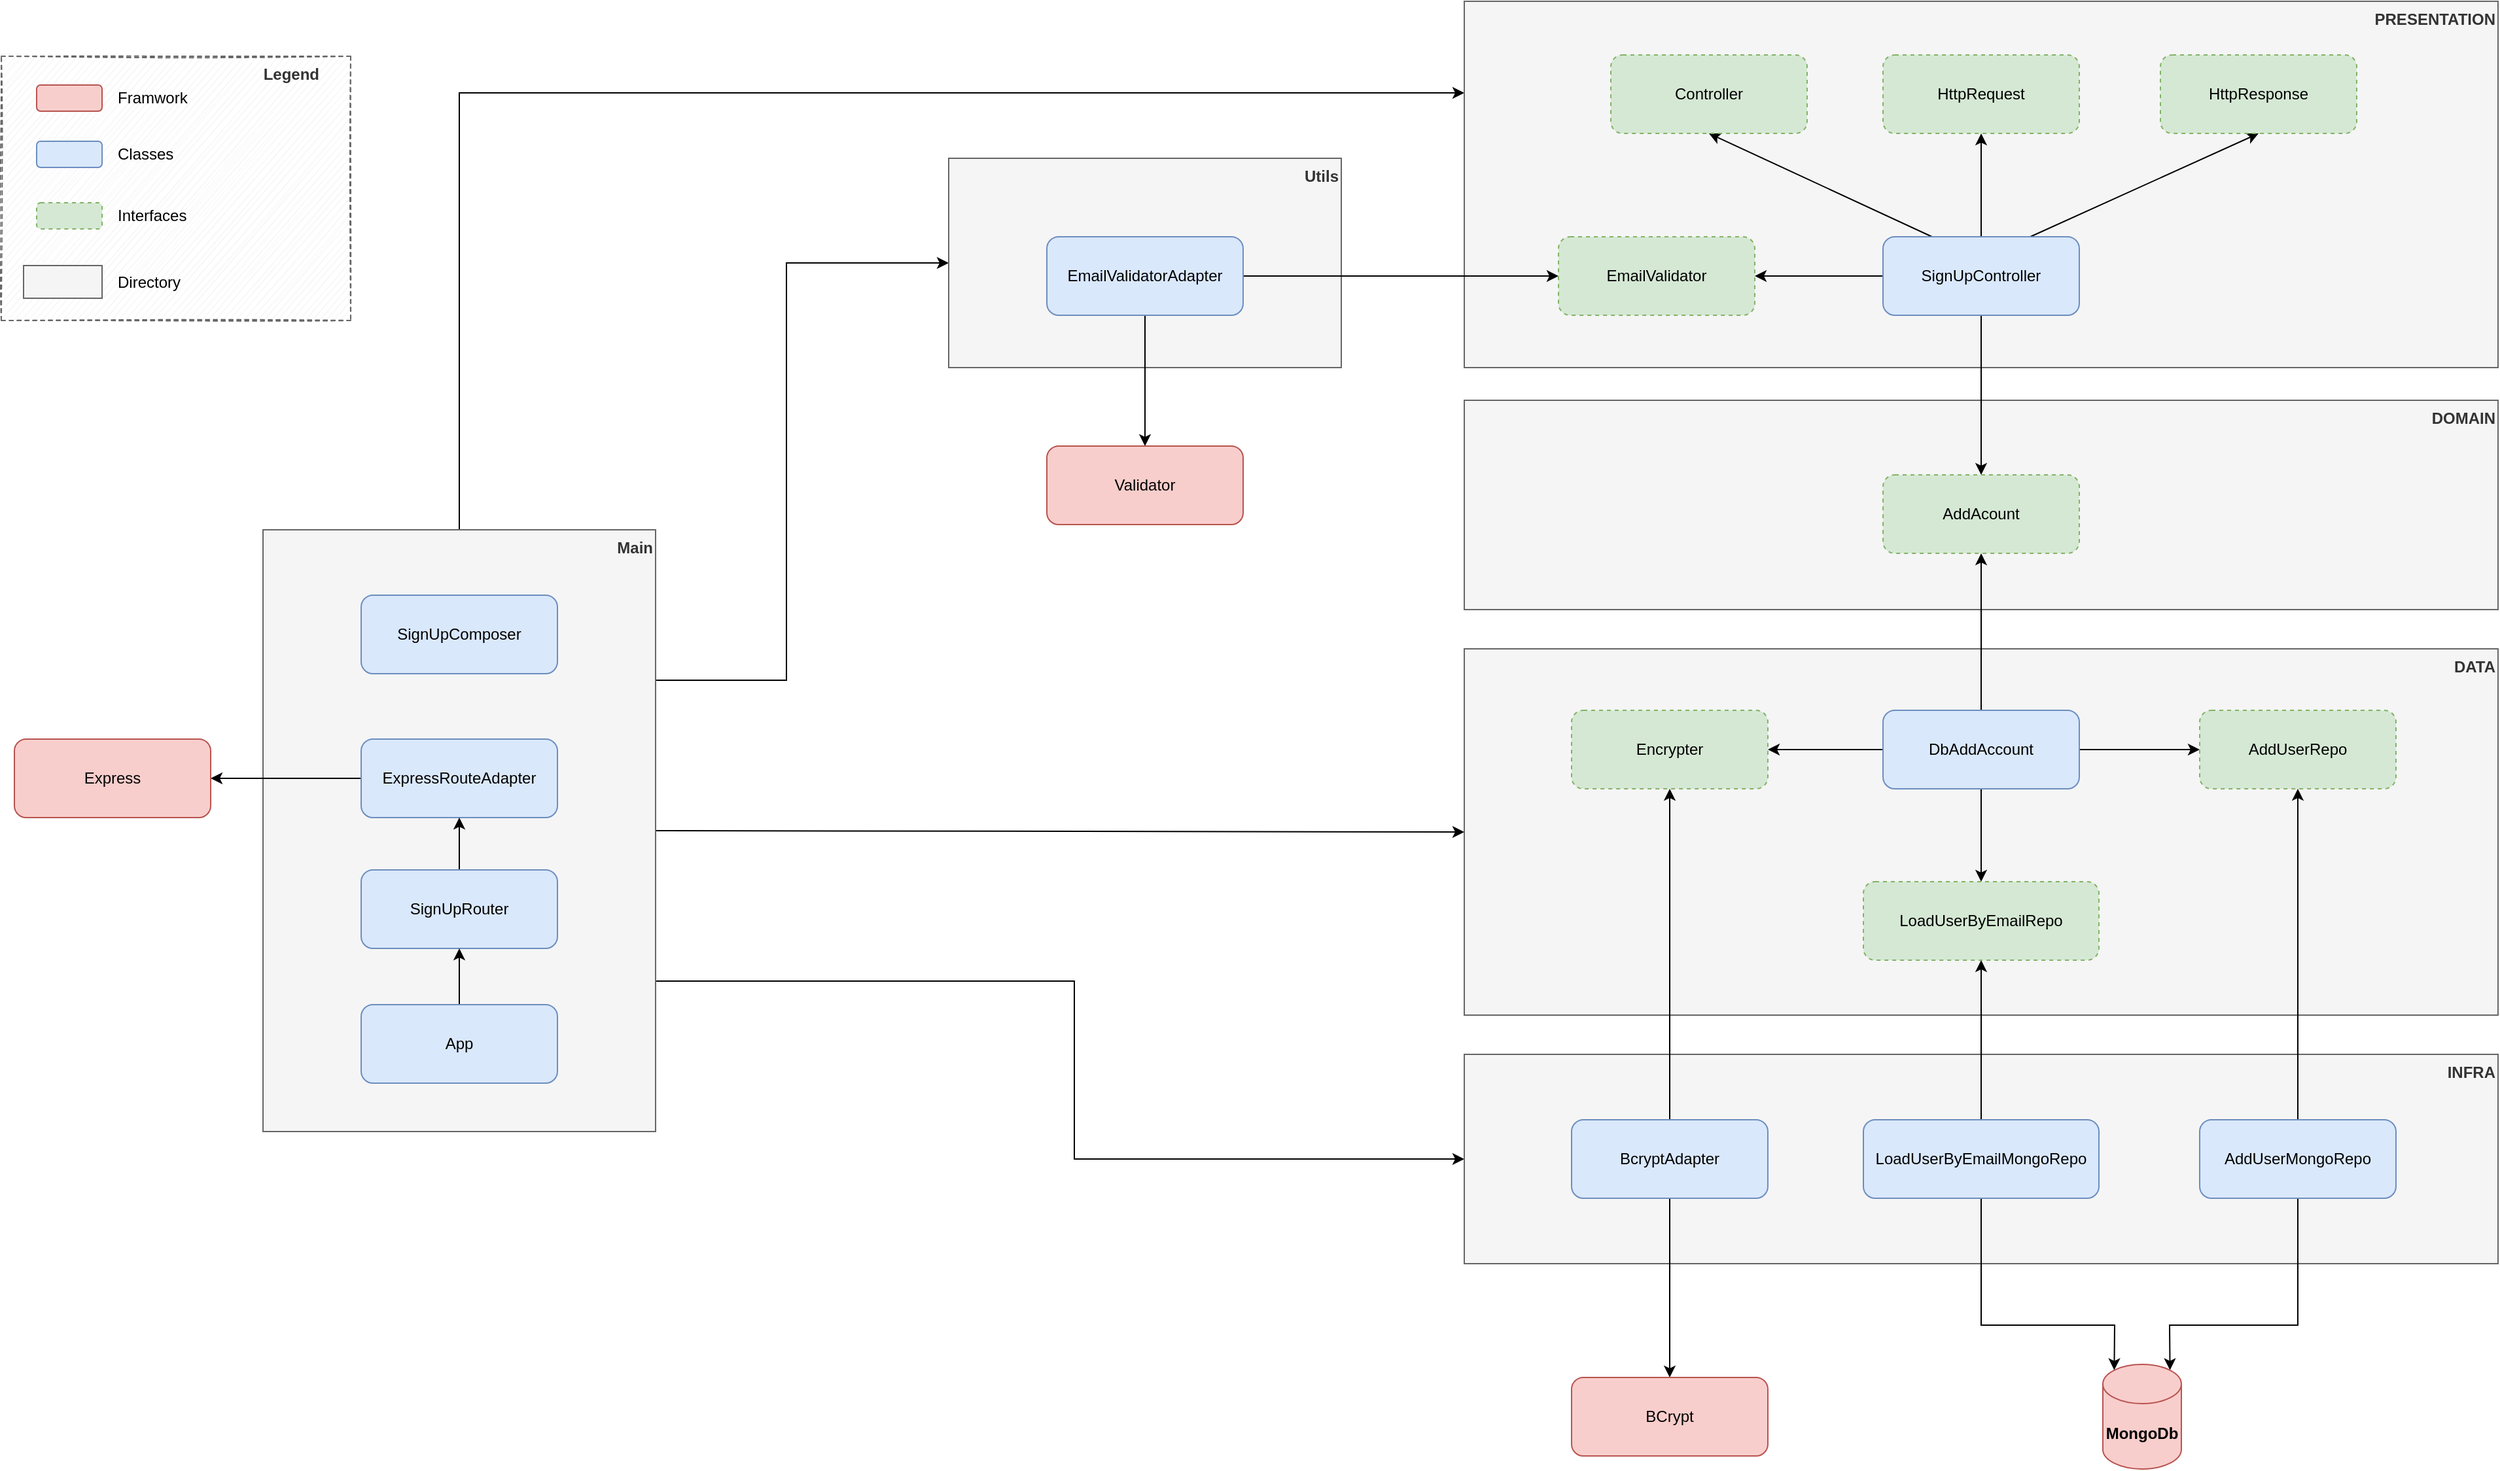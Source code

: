 <mxfile version="14.1.8" type="device"><diagram id="5fNzYxbP-BLR4ADG8kET" name="Page-1"><mxGraphModel dx="6564" dy="1905" grid="1" gridSize="10" guides="1" tooltips="1" connect="1" arrows="1" fold="1" page="1" pageScale="1" pageWidth="827" pageHeight="1169" math="0" shadow="0"><root><mxCell id="0"/><mxCell id="1" parent="0"/><mxCell id="CdVvIX7Qol12C_cq0NCE-58" style="edgeStyle=none;rounded=0;orthogonalLoop=1;jettySize=auto;html=1;exitX=0.5;exitY=0;exitDx=0;exitDy=0;entryX=0;entryY=0.25;entryDx=0;entryDy=0;" edge="1" parent="1" source="CdVvIX7Qol12C_cq0NCE-48" target="CdVvIX7Qol12C_cq0NCE-3"><mxGeometry relative="1" as="geometry"><Array as="points"><mxPoint x="-750" y="188"/></Array></mxGeometry></mxCell><mxCell id="CdVvIX7Qol12C_cq0NCE-59" style="edgeStyle=none;rounded=0;orthogonalLoop=1;jettySize=auto;html=1;exitX=1;exitY=0.25;exitDx=0;exitDy=0;entryX=0;entryY=0.5;entryDx=0;entryDy=0;" edge="1" parent="1" source="CdVvIX7Qol12C_cq0NCE-48" target="CdVvIX7Qol12C_cq0NCE-21"><mxGeometry relative="1" as="geometry"><Array as="points"><mxPoint x="-500" y="637"/><mxPoint x="-500" y="318"/></Array></mxGeometry></mxCell><mxCell id="CdVvIX7Qol12C_cq0NCE-60" style="edgeStyle=none;rounded=0;orthogonalLoop=1;jettySize=auto;html=1;exitX=1;exitY=0.5;exitDx=0;exitDy=0;entryX=0;entryY=0.5;entryDx=0;entryDy=0;" edge="1" parent="1" source="CdVvIX7Qol12C_cq0NCE-48" target="CdVvIX7Qol12C_cq0NCE-22"><mxGeometry relative="1" as="geometry"/></mxCell><mxCell id="CdVvIX7Qol12C_cq0NCE-61" style="edgeStyle=none;rounded=0;orthogonalLoop=1;jettySize=auto;html=1;exitX=1;exitY=0.75;exitDx=0;exitDy=0;entryX=0;entryY=0.5;entryDx=0;entryDy=0;" edge="1" parent="1" source="CdVvIX7Qol12C_cq0NCE-48" target="CdVvIX7Qol12C_cq0NCE-29"><mxGeometry relative="1" as="geometry"><Array as="points"><mxPoint x="-280" y="867"/><mxPoint x="-280" y="1003"/></Array></mxGeometry></mxCell><mxCell id="CdVvIX7Qol12C_cq0NCE-48" value="Main" style="rounded=0;whiteSpace=wrap;html=1;fillColor=#f5f5f5;fontStyle=1;verticalAlign=top;align=right;strokeColor=#666666;fontColor=#333333;" vertex="1" parent="1"><mxGeometry x="-900" y="522" width="300" height="460" as="geometry"/></mxCell><mxCell id="CdVvIX7Qol12C_cq0NCE-45" value="Legend" style="rounded=0;whiteSpace=wrap;html=1;fillColor=#f5f5f5;fontStyle=1;verticalAlign=top;align=right;dashed=1;strokeColor=#666666;fontColor=#333333;spacingRight=22;glass=0;shadow=0;sketch=1;" vertex="1" parent="1"><mxGeometry x="-1100" y="160" width="267" height="202" as="geometry"/></mxCell><mxCell id="CdVvIX7Qol12C_cq0NCE-29" value="INFRA" style="rounded=0;whiteSpace=wrap;html=1;fillColor=#f5f5f5;fontStyle=1;verticalAlign=top;align=right;strokeColor=#666666;fontColor=#333333;" vertex="1" parent="1"><mxGeometry x="18" y="923" width="790" height="160" as="geometry"/></mxCell><mxCell id="CdVvIX7Qol12C_cq0NCE-21" value="Utils" style="rounded=0;whiteSpace=wrap;html=1;fillColor=#f5f5f5;fontStyle=1;verticalAlign=top;align=right;strokeColor=#666666;fontColor=#333333;" vertex="1" parent="1"><mxGeometry x="-376" y="238" width="300" height="160" as="geometry"/></mxCell><mxCell id="CdVvIX7Qol12C_cq0NCE-20" value="DOMAIN" style="rounded=0;whiteSpace=wrap;html=1;fillColor=#f5f5f5;fontStyle=1;verticalAlign=top;align=right;strokeColor=#666666;fontColor=#333333;" vertex="1" parent="1"><mxGeometry x="18" y="423" width="790" height="160" as="geometry"/></mxCell><mxCell id="CdVvIX7Qol12C_cq0NCE-3" value="PRESENTATION" style="rounded=0;whiteSpace=wrap;html=1;fillColor=#f5f5f5;fontStyle=1;verticalAlign=top;align=right;strokeColor=#666666;fontColor=#333333;" vertex="1" parent="1"><mxGeometry x="18" y="118" width="790" height="280" as="geometry"/></mxCell><mxCell id="CdVvIX7Qol12C_cq0NCE-14" style="edgeStyle=none;rounded=0;orthogonalLoop=1;jettySize=auto;html=1;exitX=0;exitY=0.5;exitDx=0;exitDy=0;entryX=1;entryY=0.5;entryDx=0;entryDy=0;" edge="1" parent="1" source="CdVvIX7Qol12C_cq0NCE-2" target="CdVvIX7Qol12C_cq0NCE-12"><mxGeometry relative="1" as="geometry"/></mxCell><mxCell id="CdVvIX7Qol12C_cq0NCE-15" style="edgeStyle=none;rounded=0;orthogonalLoop=1;jettySize=auto;html=1;entryX=0.5;entryY=1;entryDx=0;entryDy=0;exitX=0.25;exitY=0;exitDx=0;exitDy=0;" edge="1" parent="1" source="CdVvIX7Qol12C_cq0NCE-2" target="CdVvIX7Qol12C_cq0NCE-13"><mxGeometry relative="1" as="geometry"><mxPoint x="-190" y="438" as="sourcePoint"/></mxGeometry></mxCell><mxCell id="CdVvIX7Qol12C_cq0NCE-19" style="edgeStyle=none;rounded=0;orthogonalLoop=1;jettySize=auto;html=1;exitX=0.5;exitY=1;exitDx=0;exitDy=0;entryX=0.5;entryY=0;entryDx=0;entryDy=0;" edge="1" parent="1" source="CdVvIX7Qol12C_cq0NCE-2" target="CdVvIX7Qol12C_cq0NCE-18"><mxGeometry relative="1" as="geometry"/></mxCell><mxCell id="CdVvIX7Qol12C_cq0NCE-51" style="edgeStyle=none;rounded=0;orthogonalLoop=1;jettySize=auto;html=1;exitX=0.5;exitY=0;exitDx=0;exitDy=0;entryX=0.5;entryY=1;entryDx=0;entryDy=0;" edge="1" parent="1" source="CdVvIX7Qol12C_cq0NCE-2" target="CdVvIX7Qol12C_cq0NCE-49"><mxGeometry relative="1" as="geometry"/></mxCell><mxCell id="CdVvIX7Qol12C_cq0NCE-52" style="edgeStyle=none;rounded=0;orthogonalLoop=1;jettySize=auto;html=1;exitX=0.75;exitY=0;exitDx=0;exitDy=0;entryX=0.5;entryY=1;entryDx=0;entryDy=0;" edge="1" parent="1" source="CdVvIX7Qol12C_cq0NCE-2" target="CdVvIX7Qol12C_cq0NCE-50"><mxGeometry relative="1" as="geometry"/></mxCell><mxCell id="CdVvIX7Qol12C_cq0NCE-2" value="SignUpController" style="rounded=1;whiteSpace=wrap;html=1;fontFamily=Arial;fontSource=https%3A%2F%2Ffonts.googleapis.com%2Fcss%3Ffamily%3DArial;fillColor=#dae8fc;strokeColor=#6c8ebf;" vertex="1" parent="1"><mxGeometry x="338" y="298" width="150" height="60" as="geometry"/></mxCell><mxCell id="CdVvIX7Qol12C_cq0NCE-11" style="edgeStyle=none;rounded=0;orthogonalLoop=1;jettySize=auto;html=1;exitX=0.5;exitY=1;exitDx=0;exitDy=0;entryX=0.5;entryY=0;entryDx=0;entryDy=0;" edge="1" parent="1" source="CdVvIX7Qol12C_cq0NCE-4" target="CdVvIX7Qol12C_cq0NCE-10"><mxGeometry relative="1" as="geometry"/></mxCell><mxCell id="CdVvIX7Qol12C_cq0NCE-17" style="edgeStyle=none;rounded=0;orthogonalLoop=1;jettySize=auto;html=1;exitX=1;exitY=0.5;exitDx=0;exitDy=0;entryX=0;entryY=0.5;entryDx=0;entryDy=0;" edge="1" parent="1" source="CdVvIX7Qol12C_cq0NCE-4" target="CdVvIX7Qol12C_cq0NCE-12"><mxGeometry relative="1" as="geometry"><mxPoint x="-10.0" y="328" as="sourcePoint"/></mxGeometry></mxCell><mxCell id="CdVvIX7Qol12C_cq0NCE-4" value="EmailValidatorAdapter" style="rounded=1;whiteSpace=wrap;html=1;fontFamily=Arial;fontSource=https%3A%2F%2Ffonts.googleapis.com%2Fcss%3Ffamily%3DArial;fillColor=#dae8fc;strokeColor=#6c8ebf;" vertex="1" parent="1"><mxGeometry x="-301" y="298" width="150" height="60" as="geometry"/></mxCell><mxCell id="CdVvIX7Qol12C_cq0NCE-9" style="edgeStyle=none;rounded=0;orthogonalLoop=1;jettySize=auto;html=1;exitX=0;exitY=0.5;exitDx=0;exitDy=0;entryX=1;entryY=0.5;entryDx=0;entryDy=0;" edge="1" parent="1" source="CdVvIX7Qol12C_cq0NCE-5" target="CdVvIX7Qol12C_cq0NCE-8"><mxGeometry relative="1" as="geometry"/></mxCell><mxCell id="CdVvIX7Qol12C_cq0NCE-5" value="ExpressRouteAdapter" style="rounded=1;whiteSpace=wrap;html=1;fontFamily=Arial;fontSource=https%3A%2F%2Ffonts.googleapis.com%2Fcss%3Ffamily%3DArial;fillColor=#dae8fc;strokeColor=#6c8ebf;" vertex="1" parent="1"><mxGeometry x="-825" y="682" width="150" height="60" as="geometry"/></mxCell><mxCell id="CdVvIX7Qol12C_cq0NCE-8" value="Express" style="rounded=1;whiteSpace=wrap;html=1;fontFamily=Arial;fontSource=https%3A%2F%2Ffonts.googleapis.com%2Fcss%3Ffamily%3DArial;fillColor=#f8cecc;strokeColor=#b85450;" vertex="1" parent="1"><mxGeometry x="-1090" y="682" width="150" height="60" as="geometry"/></mxCell><mxCell id="CdVvIX7Qol12C_cq0NCE-10" value="Validator" style="rounded=1;whiteSpace=wrap;html=1;fontFamily=Arial;fontSource=https%3A%2F%2Ffonts.googleapis.com%2Fcss%3Ffamily%3DArial;fillColor=#f8cecc;strokeColor=#b85450;" vertex="1" parent="1"><mxGeometry x="-301" y="458" width="150" height="60" as="geometry"/></mxCell><mxCell id="CdVvIX7Qol12C_cq0NCE-12" value="EmailValidator" style="rounded=1;whiteSpace=wrap;html=1;fontFamily=Arial;fontSource=https%3A%2F%2Ffonts.googleapis.com%2Fcss%3Ffamily%3DArial;dashed=1;fillColor=#d5e8d4;strokeColor=#82b366;" vertex="1" parent="1"><mxGeometry x="90" y="298" width="150" height="60" as="geometry"/></mxCell><mxCell id="CdVvIX7Qol12C_cq0NCE-13" value="Controller" style="rounded=1;whiteSpace=wrap;html=1;fontFamily=Arial;fontSource=https%3A%2F%2Ffonts.googleapis.com%2Fcss%3Ffamily%3DArial;dashed=1;fillColor=#d5e8d4;strokeColor=#82b366;" vertex="1" parent="1"><mxGeometry x="130" y="159" width="150" height="60" as="geometry"/></mxCell><mxCell id="CdVvIX7Qol12C_cq0NCE-18" value="AddAcount" style="rounded=1;whiteSpace=wrap;html=1;fontFamily=Arial;fontSource=https%3A%2F%2Ffonts.googleapis.com%2Fcss%3Ffamily%3DArial;fillColor=#d5e8d4;strokeColor=#82b366;dashed=1;" vertex="1" parent="1"><mxGeometry x="338" y="480" width="150" height="60" as="geometry"/></mxCell><mxCell id="CdVvIX7Qol12C_cq0NCE-22" value="DATA" style="rounded=0;whiteSpace=wrap;html=1;fillColor=#f5f5f5;fontStyle=1;verticalAlign=top;align=right;strokeColor=#666666;fontColor=#333333;" vertex="1" parent="1"><mxGeometry x="18" y="613" width="790" height="280" as="geometry"/></mxCell><mxCell id="CdVvIX7Qol12C_cq0NCE-26" style="edgeStyle=none;rounded=0;orthogonalLoop=1;jettySize=auto;html=1;exitX=0.5;exitY=0;exitDx=0;exitDy=0;entryX=0.5;entryY=1;entryDx=0;entryDy=0;" edge="1" parent="1" source="CdVvIX7Qol12C_cq0NCE-23" target="CdVvIX7Qol12C_cq0NCE-18"><mxGeometry relative="1" as="geometry"/></mxCell><mxCell id="CdVvIX7Qol12C_cq0NCE-27" style="edgeStyle=none;rounded=0;orthogonalLoop=1;jettySize=auto;html=1;exitX=1;exitY=0.5;exitDx=0;exitDy=0;entryX=0;entryY=0.5;entryDx=0;entryDy=0;" edge="1" parent="1" source="CdVvIX7Qol12C_cq0NCE-23" target="CdVvIX7Qol12C_cq0NCE-25"><mxGeometry relative="1" as="geometry"/></mxCell><mxCell id="CdVvIX7Qol12C_cq0NCE-28" style="edgeStyle=none;rounded=0;orthogonalLoop=1;jettySize=auto;html=1;exitX=0;exitY=0.5;exitDx=0;exitDy=0;entryX=1;entryY=0.5;entryDx=0;entryDy=0;" edge="1" parent="1" source="CdVvIX7Qol12C_cq0NCE-23" target="CdVvIX7Qol12C_cq0NCE-24"><mxGeometry relative="1" as="geometry"/></mxCell><mxCell id="CdVvIX7Qol12C_cq0NCE-65" style="edgeStyle=none;rounded=0;orthogonalLoop=1;jettySize=auto;html=1;exitX=0.5;exitY=1;exitDx=0;exitDy=0;entryX=0.5;entryY=0;entryDx=0;entryDy=0;" edge="1" parent="1" source="CdVvIX7Qol12C_cq0NCE-23" target="CdVvIX7Qol12C_cq0NCE-64"><mxGeometry relative="1" as="geometry"/></mxCell><mxCell id="CdVvIX7Qol12C_cq0NCE-23" value="DbAddAccount" style="rounded=1;whiteSpace=wrap;html=1;fontFamily=Arial;fontSource=https%3A%2F%2Ffonts.googleapis.com%2Fcss%3Ffamily%3DArial;fillColor=#dae8fc;strokeColor=#6c8ebf;" vertex="1" parent="1"><mxGeometry x="338" y="660" width="150" height="60" as="geometry"/></mxCell><mxCell id="CdVvIX7Qol12C_cq0NCE-24" value="Encrypter" style="rounded=1;whiteSpace=wrap;html=1;fontFamily=Arial;fontSource=https%3A%2F%2Ffonts.googleapis.com%2Fcss%3Ffamily%3DArial;dashed=1;fillColor=#d5e8d4;strokeColor=#82b366;" vertex="1" parent="1"><mxGeometry x="100" y="660" width="150" height="60" as="geometry"/></mxCell><mxCell id="CdVvIX7Qol12C_cq0NCE-25" value="AddUserRepo" style="rounded=1;whiteSpace=wrap;html=1;fontFamily=Arial;fontSource=https%3A%2F%2Ffonts.googleapis.com%2Fcss%3Ffamily%3DArial;dashed=1;fillColor=#d5e8d4;strokeColor=#82b366;" vertex="1" parent="1"><mxGeometry x="580" y="660" width="150" height="60" as="geometry"/></mxCell><mxCell id="CdVvIX7Qol12C_cq0NCE-35" style="edgeStyle=none;rounded=0;orthogonalLoop=1;jettySize=auto;html=1;exitX=0.5;exitY=1;exitDx=0;exitDy=0;entryX=0.5;entryY=0;entryDx=0;entryDy=0;" edge="1" parent="1" source="CdVvIX7Qol12C_cq0NCE-30" target="CdVvIX7Qol12C_cq0NCE-32"><mxGeometry relative="1" as="geometry"/></mxCell><mxCell id="CdVvIX7Qol12C_cq0NCE-36" style="edgeStyle=none;rounded=0;orthogonalLoop=1;jettySize=auto;html=1;exitX=0.5;exitY=0;exitDx=0;exitDy=0;entryX=0.5;entryY=1;entryDx=0;entryDy=0;" edge="1" parent="1" source="CdVvIX7Qol12C_cq0NCE-30" target="CdVvIX7Qol12C_cq0NCE-24"><mxGeometry relative="1" as="geometry"/></mxCell><mxCell id="CdVvIX7Qol12C_cq0NCE-30" value="BcryptAdapter" style="rounded=1;whiteSpace=wrap;html=1;fontFamily=Arial;fontSource=https%3A%2F%2Ffonts.googleapis.com%2Fcss%3Ffamily%3DArial;fillColor=#dae8fc;strokeColor=#6c8ebf;" vertex="1" parent="1"><mxGeometry x="100" y="973" width="150" height="60" as="geometry"/></mxCell><mxCell id="CdVvIX7Qol12C_cq0NCE-34" style="edgeStyle=none;rounded=0;orthogonalLoop=1;jettySize=auto;html=1;exitX=0.5;exitY=1;exitDx=0;exitDy=0;entryX=0.855;entryY=0;entryDx=0;entryDy=4.35;entryPerimeter=0;" edge="1" parent="1" source="CdVvIX7Qol12C_cq0NCE-31" target="CdVvIX7Qol12C_cq0NCE-33"><mxGeometry relative="1" as="geometry"><Array as="points"><mxPoint x="655" y="1130"/><mxPoint x="557" y="1130"/></Array></mxGeometry></mxCell><mxCell id="CdVvIX7Qol12C_cq0NCE-37" style="edgeStyle=none;rounded=0;orthogonalLoop=1;jettySize=auto;html=1;exitX=0.5;exitY=0;exitDx=0;exitDy=0;entryX=0.5;entryY=1;entryDx=0;entryDy=0;" edge="1" parent="1" source="CdVvIX7Qol12C_cq0NCE-31" target="CdVvIX7Qol12C_cq0NCE-25"><mxGeometry relative="1" as="geometry"/></mxCell><mxCell id="CdVvIX7Qol12C_cq0NCE-31" value="AddUserMongoRepo" style="rounded=1;whiteSpace=wrap;html=1;fontFamily=Arial;fontSource=https%3A%2F%2Ffonts.googleapis.com%2Fcss%3Ffamily%3DArial;fillColor=#dae8fc;strokeColor=#6c8ebf;" vertex="1" parent="1"><mxGeometry x="580" y="973" width="150" height="60" as="geometry"/></mxCell><mxCell id="CdVvIX7Qol12C_cq0NCE-32" value="BCrypt" style="rounded=1;whiteSpace=wrap;html=1;fontFamily=Arial;fontSource=https%3A%2F%2Ffonts.googleapis.com%2Fcss%3Ffamily%3DArial;fillColor=#f8cecc;strokeColor=#b85450;" vertex="1" parent="1"><mxGeometry x="100" y="1170" width="150" height="60" as="geometry"/></mxCell><mxCell id="CdVvIX7Qol12C_cq0NCE-33" value="MongoDb" style="shape=cylinder3;whiteSpace=wrap;html=1;boundedLbl=1;backgroundOutline=1;size=15;fillColor=#f8cecc;align=center;fontStyle=1;strokeColor=#b85450;" vertex="1" parent="1"><mxGeometry x="506" y="1160" width="60" height="80" as="geometry"/></mxCell><mxCell id="CdVvIX7Qol12C_cq0NCE-38" value="" style="rounded=1;whiteSpace=wrap;html=1;fontFamily=Arial;fontSource=https%3A%2F%2Ffonts.googleapis.com%2Fcss%3Ffamily%3DArial;fillColor=#f8cecc;strokeColor=#b85450;" vertex="1" parent="1"><mxGeometry x="-1073" y="182" width="50" height="20" as="geometry"/></mxCell><mxCell id="CdVvIX7Qol12C_cq0NCE-39" value="" style="rounded=1;whiteSpace=wrap;html=1;fontFamily=Arial;fontSource=https%3A%2F%2Ffonts.googleapis.com%2Fcss%3Ffamily%3DArial;fillColor=#dae8fc;strokeColor=#6c8ebf;" vertex="1" parent="1"><mxGeometry x="-1073" y="225" width="50" height="20" as="geometry"/></mxCell><mxCell id="CdVvIX7Qol12C_cq0NCE-40" value="" style="rounded=1;whiteSpace=wrap;html=1;fontFamily=Arial;fontSource=https%3A%2F%2Ffonts.googleapis.com%2Fcss%3Ffamily%3DArial;dashed=1;fillColor=#d5e8d4;strokeColor=#82b366;" vertex="1" parent="1"><mxGeometry x="-1073" y="272" width="50" height="20" as="geometry"/></mxCell><mxCell id="CdVvIX7Qol12C_cq0NCE-42" value="Framwork" style="text;html=1;strokeColor=none;fillColor=none;align=left;verticalAlign=middle;whiteSpace=wrap;rounded=0;" vertex="1" parent="1"><mxGeometry x="-1013" y="182" width="100" height="20" as="geometry"/></mxCell><mxCell id="CdVvIX7Qol12C_cq0NCE-43" value="Classes" style="text;html=1;strokeColor=none;fillColor=none;align=left;verticalAlign=middle;whiteSpace=wrap;rounded=0;" vertex="1" parent="1"><mxGeometry x="-1013" y="225" width="100" height="20" as="geometry"/></mxCell><mxCell id="CdVvIX7Qol12C_cq0NCE-44" value="Interfaces" style="text;html=1;strokeColor=none;fillColor=none;align=left;verticalAlign=middle;whiteSpace=wrap;rounded=0;" vertex="1" parent="1"><mxGeometry x="-1013" y="272" width="100" height="20" as="geometry"/></mxCell><mxCell id="CdVvIX7Qol12C_cq0NCE-46" value="" style="rounded=0;whiteSpace=wrap;html=1;fillColor=#f5f5f5;fontStyle=1;verticalAlign=top;align=right;strokeColor=#666666;fontColor=#333333;" vertex="1" parent="1"><mxGeometry x="-1083" y="320" width="60" height="25" as="geometry"/></mxCell><mxCell id="CdVvIX7Qol12C_cq0NCE-47" value="Directory" style="text;html=1;strokeColor=none;fillColor=none;align=left;verticalAlign=middle;whiteSpace=wrap;rounded=0;" vertex="1" parent="1"><mxGeometry x="-1013" y="322.5" width="100" height="20" as="geometry"/></mxCell><mxCell id="CdVvIX7Qol12C_cq0NCE-49" value="HttpRequest" style="rounded=1;whiteSpace=wrap;html=1;fontFamily=Arial;fontSource=https%3A%2F%2Ffonts.googleapis.com%2Fcss%3Ffamily%3DArial;dashed=1;fillColor=#d5e8d4;strokeColor=#82b366;" vertex="1" parent="1"><mxGeometry x="338" y="159" width="150" height="60" as="geometry"/></mxCell><mxCell id="CdVvIX7Qol12C_cq0NCE-50" value="HttpResponse" style="rounded=1;whiteSpace=wrap;html=1;fontFamily=Arial;fontSource=https%3A%2F%2Ffonts.googleapis.com%2Fcss%3Ffamily%3DArial;dashed=1;fillColor=#d5e8d4;strokeColor=#82b366;" vertex="1" parent="1"><mxGeometry x="550" y="159" width="150" height="60" as="geometry"/></mxCell><mxCell id="CdVvIX7Qol12C_cq0NCE-53" value="SignUpComposer" style="rounded=1;whiteSpace=wrap;html=1;fontFamily=Arial;fontSource=https%3A%2F%2Ffonts.googleapis.com%2Fcss%3Ffamily%3DArial;fillColor=#dae8fc;strokeColor=#6c8ebf;" vertex="1" parent="1"><mxGeometry x="-825" y="572" width="150" height="60" as="geometry"/></mxCell><mxCell id="CdVvIX7Qol12C_cq0NCE-57" style="edgeStyle=none;rounded=0;orthogonalLoop=1;jettySize=auto;html=1;exitX=0.5;exitY=0;exitDx=0;exitDy=0;entryX=0.5;entryY=1;entryDx=0;entryDy=0;" edge="1" parent="1" source="CdVvIX7Qol12C_cq0NCE-54" target="CdVvIX7Qol12C_cq0NCE-5"><mxGeometry relative="1" as="geometry"/></mxCell><mxCell id="CdVvIX7Qol12C_cq0NCE-54" value="SignUpRouter" style="rounded=1;whiteSpace=wrap;html=1;fontFamily=Arial;fontSource=https%3A%2F%2Ffonts.googleapis.com%2Fcss%3Ffamily%3DArial;fillColor=#dae8fc;strokeColor=#6c8ebf;" vertex="1" parent="1"><mxGeometry x="-825" y="782" width="150" height="60" as="geometry"/></mxCell><mxCell id="CdVvIX7Qol12C_cq0NCE-56" style="edgeStyle=none;rounded=0;orthogonalLoop=1;jettySize=auto;html=1;exitX=0.5;exitY=0;exitDx=0;exitDy=0;entryX=0.5;entryY=1;entryDx=0;entryDy=0;" edge="1" parent="1" source="CdVvIX7Qol12C_cq0NCE-55" target="CdVvIX7Qol12C_cq0NCE-54"><mxGeometry relative="1" as="geometry"/></mxCell><mxCell id="CdVvIX7Qol12C_cq0NCE-55" value="App" style="rounded=1;whiteSpace=wrap;html=1;fontFamily=Arial;fontSource=https%3A%2F%2Ffonts.googleapis.com%2Fcss%3Ffamily%3DArial;fillColor=#dae8fc;strokeColor=#6c8ebf;" vertex="1" parent="1"><mxGeometry x="-825" y="885" width="150" height="60" as="geometry"/></mxCell><mxCell id="CdVvIX7Qol12C_cq0NCE-63" style="edgeStyle=none;rounded=0;orthogonalLoop=1;jettySize=auto;html=1;exitX=0.5;exitY=1;exitDx=0;exitDy=0;entryX=0.145;entryY=0;entryDx=0;entryDy=4.35;entryPerimeter=0;" edge="1" parent="1" source="CdVvIX7Qol12C_cq0NCE-62" target="CdVvIX7Qol12C_cq0NCE-33"><mxGeometry relative="1" as="geometry"><Array as="points"><mxPoint x="413" y="1130"/><mxPoint x="515" y="1130"/></Array></mxGeometry></mxCell><mxCell id="CdVvIX7Qol12C_cq0NCE-66" style="edgeStyle=none;rounded=0;orthogonalLoop=1;jettySize=auto;html=1;exitX=0.5;exitY=0;exitDx=0;exitDy=0;entryX=0.5;entryY=1;entryDx=0;entryDy=0;" edge="1" parent="1" source="CdVvIX7Qol12C_cq0NCE-62" target="CdVvIX7Qol12C_cq0NCE-64"><mxGeometry relative="1" as="geometry"/></mxCell><mxCell id="CdVvIX7Qol12C_cq0NCE-62" value="LoadUserByEmailMongoRepo" style="rounded=1;whiteSpace=wrap;html=1;fontFamily=Arial;fontSource=https%3A%2F%2Ffonts.googleapis.com%2Fcss%3Ffamily%3DArial;fillColor=#dae8fc;strokeColor=#6c8ebf;" vertex="1" parent="1"><mxGeometry x="323" y="973" width="180" height="60" as="geometry"/></mxCell><mxCell id="CdVvIX7Qol12C_cq0NCE-64" value="LoadUserByEmailRepo" style="rounded=1;whiteSpace=wrap;html=1;fontFamily=Arial;fontSource=https%3A%2F%2Ffonts.googleapis.com%2Fcss%3Ffamily%3DArial;fillColor=#d5e8d4;strokeColor=#82b366;dashed=1;" vertex="1" parent="1"><mxGeometry x="323" y="791" width="180" height="60" as="geometry"/></mxCell></root></mxGraphModel></diagram></mxfile>